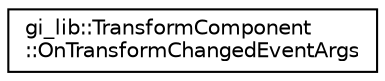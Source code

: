 digraph "Graphical Class Hierarchy"
{
  edge [fontname="Helvetica",fontsize="10",labelfontname="Helvetica",labelfontsize="10"];
  node [fontname="Helvetica",fontsize="10",shape=record];
  rankdir="LR";
  Node1 [label="gi_lib::TransformComponent\l::OnTransformChangedEventArgs",height=0.2,width=0.4,color="black", fillcolor="white", style="filled",URL="$structgi__lib_1_1_transform_component_1_1_on_transform_changed_event_args.html",tooltip="Arguments for the OnTransformChanged event. "];
}
